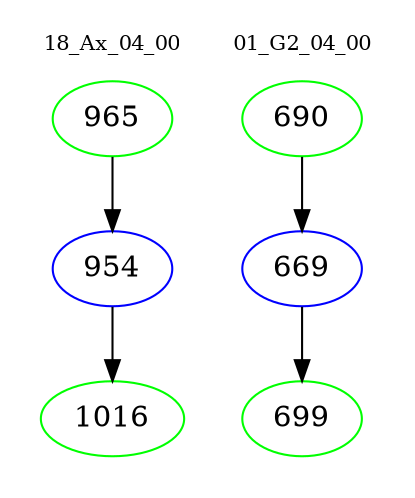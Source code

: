 digraph{
subgraph cluster_0 {
color = white
label = "18_Ax_04_00";
fontsize=10;
T0_965 [label="965", color="green"]
T0_965 -> T0_954 [color="black"]
T0_954 [label="954", color="blue"]
T0_954 -> T0_1016 [color="black"]
T0_1016 [label="1016", color="green"]
}
subgraph cluster_1 {
color = white
label = "01_G2_04_00";
fontsize=10;
T1_690 [label="690", color="green"]
T1_690 -> T1_669 [color="black"]
T1_669 [label="669", color="blue"]
T1_669 -> T1_699 [color="black"]
T1_699 [label="699", color="green"]
}
}
